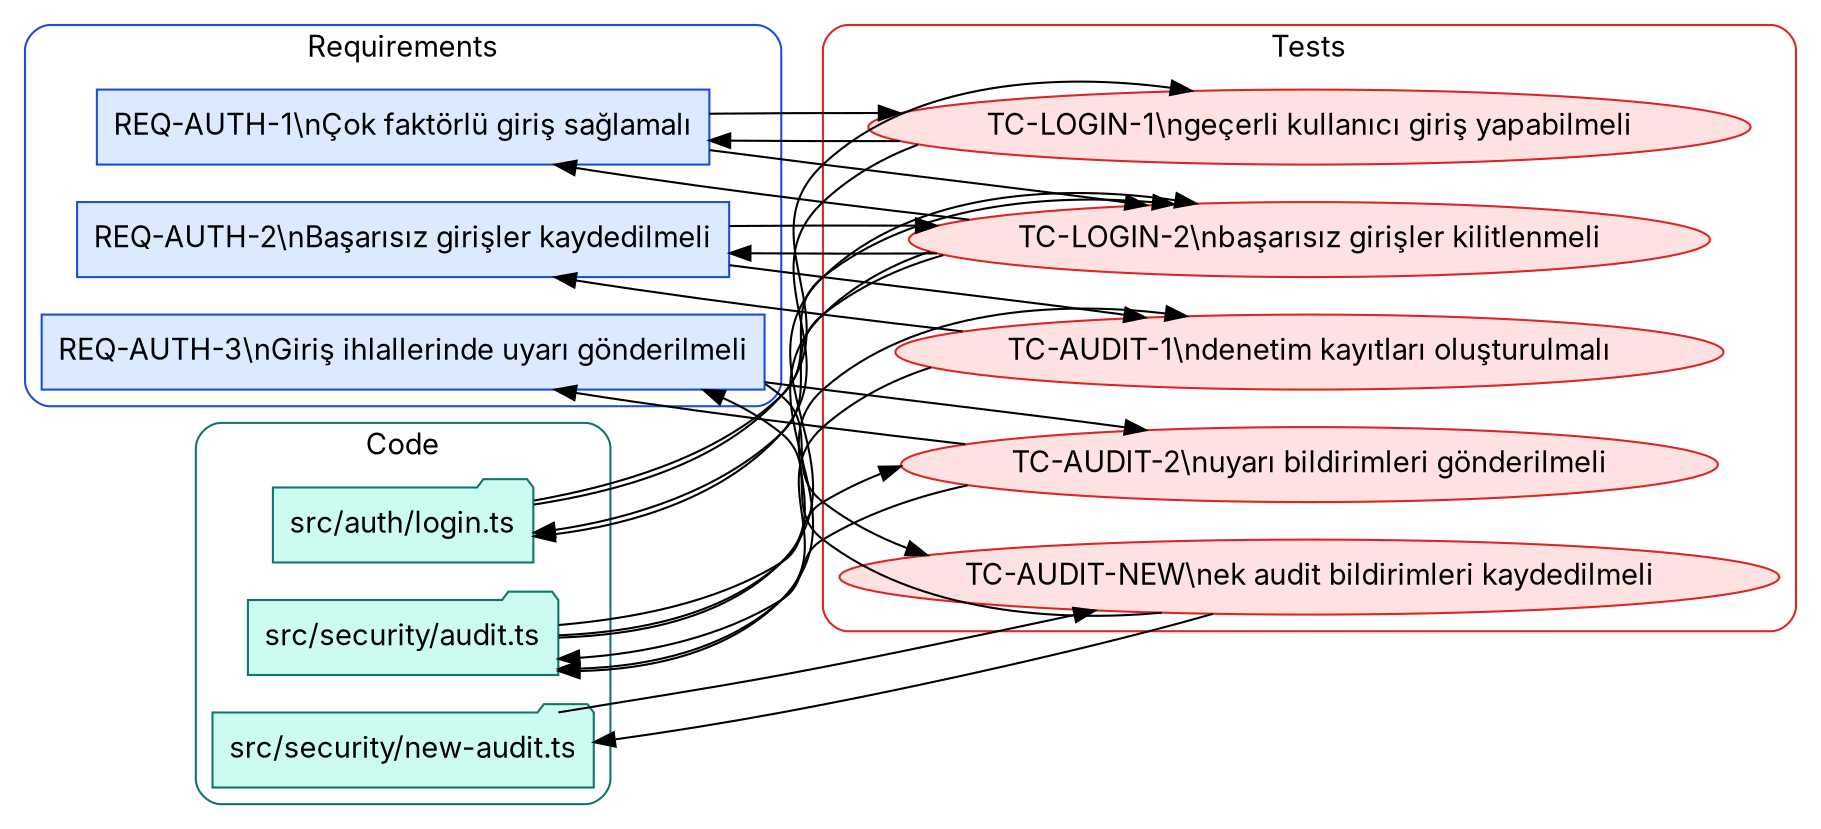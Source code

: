 digraph "Trace Graph" {
  rankdir="LR";
  splines="spline";
  fontname="Inter";
  node [fontname="Inter"];
  edge [fontname="Inter"];

  subgraph "cluster_requirements" {
    label="Requirements";
    color="#1d4ed8";
    style="rounded";
    node [shape="rect" style="filled" color="#1d4ed8" fillcolor="#dbeafe" fontname="Inter"];
    "requirement:REQ-AUTH-1" [label="REQ-AUTH-1\\nÇok faktörlü giriş sağlamalı"];
    "requirement:REQ-AUTH-2" [label="REQ-AUTH-2\\nBaşarısız girişler kaydedilmeli"];
    "requirement:REQ-AUTH-3" [label="REQ-AUTH-3\\nGiriş ihlallerinde uyarı gönderilmeli"];
  }

  subgraph "cluster_code" {
    label="Code";
    color="#0f766e";
    style="rounded";
    node [shape="folder" style="filled" color="#0f766e" fillcolor="#ccfbf1" fontname="Inter"];
    "code:src/auth/login.ts" [label="src/auth/login.ts"];
    "code:src/security/audit.ts" [label="src/security/audit.ts"];
    "code:src/security/new-audit.ts" [label="src/security/new-audit.ts"];
  }

  subgraph "cluster_tests" {
    label="Tests";
    color="#dc2626";
    style="rounded";
    node [shape="ellipse" style="filled" color="#dc2626" fillcolor="#fee2e2" fontname="Inter"];
    "test:TC-AUDIT-1" [label="TC-AUDIT-1\\ndenetim kayıtları oluşturulmalı"];
    "test:TC-AUDIT-2" [label="TC-AUDIT-2\\nuyarı bildirimleri gönderilmeli"];
    "test:TC-AUDIT-NEW" [label="TC-AUDIT-NEW\\nek audit bildirimleri kaydedilmeli"];
    "test:TC-LOGIN-1" [label="TC-LOGIN-1\\ngeçerli kullanıcı giriş yapabilmeli"];
    "test:TC-LOGIN-2" [label="TC-LOGIN-2\\nbaşarısız girişler kilitlenmeli"];
  }

  "code:src/auth/login.ts" -> "test:TC-LOGIN-1";
  "code:src/auth/login.ts" -> "test:TC-LOGIN-2";
  "code:src/security/audit.ts" -> "test:TC-AUDIT-1";
  "code:src/security/audit.ts" -> "test:TC-AUDIT-2";
  "code:src/security/audit.ts" -> "test:TC-LOGIN-2";
  "code:src/security/new-audit.ts" -> "test:TC-AUDIT-NEW";
  "requirement:REQ-AUTH-1" -> "test:TC-LOGIN-1";
  "requirement:REQ-AUTH-1" -> "test:TC-LOGIN-2";
  "requirement:REQ-AUTH-2" -> "test:TC-AUDIT-1";
  "requirement:REQ-AUTH-2" -> "test:TC-LOGIN-2";
  "requirement:REQ-AUTH-3" -> "test:TC-AUDIT-2";
  "requirement:REQ-AUTH-3" -> "test:TC-AUDIT-NEW";
  "test:TC-AUDIT-1" -> "code:src/security/audit.ts";
  "test:TC-AUDIT-1" -> "requirement:REQ-AUTH-2";
  "test:TC-AUDIT-2" -> "code:src/security/audit.ts";
  "test:TC-AUDIT-2" -> "requirement:REQ-AUTH-3";
  "test:TC-AUDIT-NEW" -> "code:src/security/new-audit.ts";
  "test:TC-AUDIT-NEW" -> "requirement:REQ-AUTH-3";
  "test:TC-LOGIN-1" -> "code:src/auth/login.ts";
  "test:TC-LOGIN-1" -> "requirement:REQ-AUTH-1";
  "test:TC-LOGIN-2" -> "code:src/auth/login.ts";
  "test:TC-LOGIN-2" -> "code:src/security/audit.ts";
  "test:TC-LOGIN-2" -> "requirement:REQ-AUTH-1";
  "test:TC-LOGIN-2" -> "requirement:REQ-AUTH-2";
}
